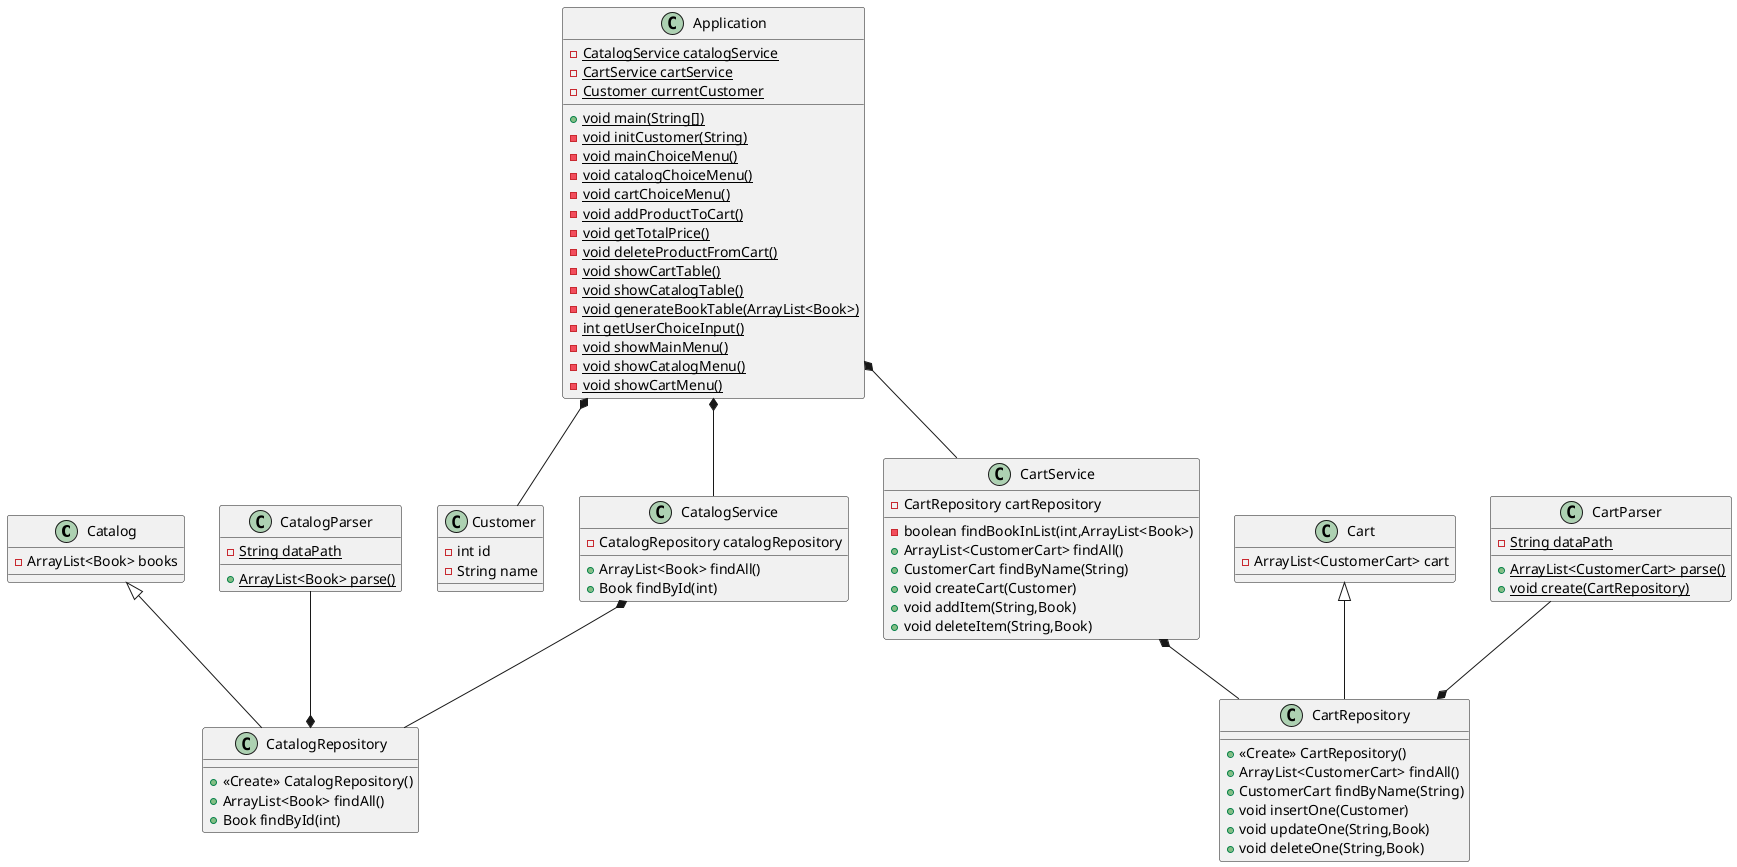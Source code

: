 @startuml
class Catalog {
- ArrayList<Book> books
}
class Cart {
- ArrayList<CustomerCart> cart
}
class Customer {
- int id
- String name
}
class CatalogParser {
- {static} String dataPath
+ {static} ArrayList<Book> parse()
}
class CatalogRepository {
+ <<Create>> CatalogRepository()
+ ArrayList<Book> findAll()
+ Book findById(int)
}
class CatalogService {
- CatalogRepository catalogRepository
+ ArrayList<Book> findAll()
+ Book findById(int)
}
class CartParser {
- {static} String dataPath
+ {static} ArrayList<CustomerCart> parse()
+ {static} void create(CartRepository)
}
class CartRepository {
+ <<Create>> CartRepository()
+ ArrayList<CustomerCart> findAll()
+ CustomerCart findByName(String)
+ void insertOne(Customer)
+ void updateOne(String,Book)
+ void deleteOne(String,Book)
}
class CartService {
- CartRepository cartRepository
- boolean findBookInList(int,ArrayList<Book>)
+ ArrayList<CustomerCart> findAll()
+ CustomerCart findByName(String)
+ void createCart(Customer)
+ void addItem(String,Book)
+ void deleteItem(String,Book)
}
class Application {
- {static} CatalogService catalogService
- {static} CartService cartService
- {static} Customer currentCustomer
+ {static} void main(String[])
- {static} void initCustomer(String)
- {static} void mainChoiceMenu()
- {static} void catalogChoiceMenu()
- {static} void cartChoiceMenu()
- {static} void addProductToCart()
- {static} void getTotalPrice()
- {static} void deleteProductFromCart()
- {static} void showCartTable()
- {static} void showCatalogTable()
- {static} void generateBookTable(ArrayList<Book>)
- {static} int getUserChoiceInput()
- {static} void showMainMenu()
- {static} void showCatalogMenu()
- {static} void showCartMenu()
}

Cart <|-- CartRepository
Catalog <|-- CatalogRepository

CatalogParser --* CatalogRepository
CatalogService *-- CatalogRepository

CartParser --* CartRepository
CartService *-- CartRepository

Application *-- CatalogService
Application *-- CartService
Application *-- Customer
@enduml